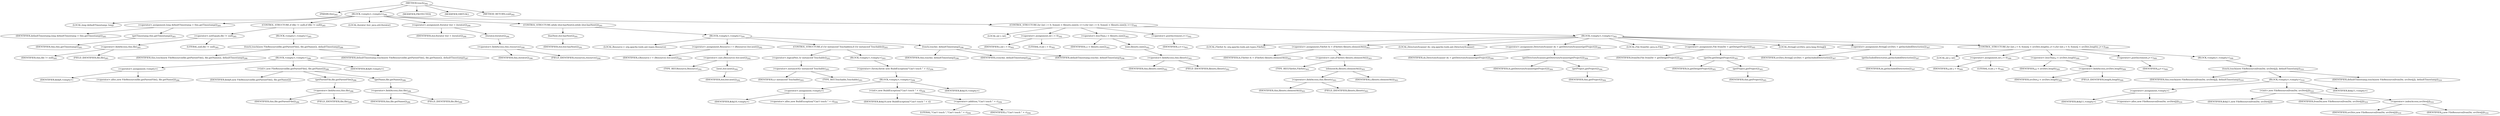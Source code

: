 digraph "touch" {  
"523" [label = <(METHOD,touch)<SUB>282</SUB>> ]
"38" [label = <(PARAM,this)<SUB>282</SUB>> ]
"524" [label = <(BLOCK,&lt;empty&gt;,&lt;empty&gt;)<SUB>282</SUB>> ]
"525" [label = <(LOCAL,long defaultTimestamp: long)> ]
"526" [label = <(&lt;operator&gt;.assignment,long defaultTimestamp = this.getTimestamp())<SUB>283</SUB>> ]
"527" [label = <(IDENTIFIER,defaultTimestamp,long defaultTimestamp = this.getTimestamp())<SUB>283</SUB>> ]
"528" [label = <(getTimestamp,this.getTimestamp())<SUB>283</SUB>> ]
"37" [label = <(IDENTIFIER,this,this.getTimestamp())<SUB>283</SUB>> ]
"529" [label = <(CONTROL_STRUCTURE,if (file != null),if (file != null))<SUB>285</SUB>> ]
"530" [label = <(&lt;operator&gt;.notEquals,file != null)<SUB>285</SUB>> ]
"531" [label = <(&lt;operator&gt;.fieldAccess,this.file)<SUB>285</SUB>> ]
"532" [label = <(IDENTIFIER,this,file != null)<SUB>285</SUB>> ]
"533" [label = <(FIELD_IDENTIFIER,file,file)<SUB>285</SUB>> ]
"534" [label = <(LITERAL,null,file != null)<SUB>285</SUB>> ]
"535" [label = <(BLOCK,&lt;empty&gt;,&lt;empty&gt;)<SUB>285</SUB>> ]
"536" [label = <(touch,touch(new FileResource(file.getParentFile(), file.getName()), defaultTimestamp))<SUB>286</SUB>> ]
"39" [label = <(IDENTIFIER,this,touch(new FileResource(file.getParentFile(), file.getName()), defaultTimestamp))<SUB>286</SUB>> ]
"537" [label = <(BLOCK,&lt;empty&gt;,&lt;empty&gt;)<SUB>286</SUB>> ]
"538" [label = <(&lt;operator&gt;.assignment,&lt;empty&gt;)> ]
"539" [label = <(IDENTIFIER,$obj9,&lt;empty&gt;)> ]
"540" [label = <(&lt;operator&gt;.alloc,new FileResource(file.getParentFile(), file.getName()))<SUB>286</SUB>> ]
"541" [label = <(&lt;init&gt;,new FileResource(file.getParentFile(), file.getName()))<SUB>286</SUB>> ]
"542" [label = <(IDENTIFIER,$obj9,new FileResource(file.getParentFile(), file.getName()))> ]
"543" [label = <(getParentFile,file.getParentFile())<SUB>286</SUB>> ]
"544" [label = <(&lt;operator&gt;.fieldAccess,this.file)<SUB>286</SUB>> ]
"545" [label = <(IDENTIFIER,this,file.getParentFile())<SUB>286</SUB>> ]
"546" [label = <(FIELD_IDENTIFIER,file,file)<SUB>286</SUB>> ]
"547" [label = <(getName,file.getName())<SUB>286</SUB>> ]
"548" [label = <(&lt;operator&gt;.fieldAccess,this.file)<SUB>286</SUB>> ]
"549" [label = <(IDENTIFIER,this,file.getName())<SUB>286</SUB>> ]
"550" [label = <(FIELD_IDENTIFIER,file,file)<SUB>286</SUB>> ]
"551" [label = <(IDENTIFIER,$obj9,&lt;empty&gt;)> ]
"552" [label = <(IDENTIFIER,defaultTimestamp,touch(new FileResource(file.getParentFile(), file.getName()), defaultTimestamp))<SUB>287</SUB>> ]
"553" [label = <(LOCAL,Iterator iter: java.util.Iterator)> ]
"554" [label = <(&lt;operator&gt;.assignment,Iterator iter = iterator())<SUB>290</SUB>> ]
"555" [label = <(IDENTIFIER,iter,Iterator iter = iterator())<SUB>290</SUB>> ]
"556" [label = <(iterator,iterator())<SUB>290</SUB>> ]
"557" [label = <(&lt;operator&gt;.fieldAccess,this.resources)<SUB>290</SUB>> ]
"558" [label = <(IDENTIFIER,this,iterator())<SUB>290</SUB>> ]
"559" [label = <(FIELD_IDENTIFIER,resources,resources)<SUB>290</SUB>> ]
"560" [label = <(CONTROL_STRUCTURE,while (iter.hasNext()),while (iter.hasNext()))<SUB>291</SUB>> ]
"561" [label = <(hasNext,iter.hasNext())<SUB>291</SUB>> ]
"562" [label = <(IDENTIFIER,iter,iter.hasNext())<SUB>291</SUB>> ]
"563" [label = <(BLOCK,&lt;empty&gt;,&lt;empty&gt;)<SUB>291</SUB>> ]
"564" [label = <(LOCAL,Resource r: org.apache.tools.ant.types.Resource)> ]
"565" [label = <(&lt;operator&gt;.assignment,Resource r = (Resource) iter.next())<SUB>292</SUB>> ]
"566" [label = <(IDENTIFIER,r,Resource r = (Resource) iter.next())<SUB>292</SUB>> ]
"567" [label = <(&lt;operator&gt;.cast,(Resource) iter.next())<SUB>292</SUB>> ]
"568" [label = <(TYPE_REF,Resource,Resource)<SUB>292</SUB>> ]
"569" [label = <(next,iter.next())<SUB>292</SUB>> ]
"570" [label = <(IDENTIFIER,iter,iter.next())<SUB>292</SUB>> ]
"571" [label = <(CONTROL_STRUCTURE,if (!(r instanceof Touchable)),if (!(r instanceof Touchable)))<SUB>293</SUB>> ]
"572" [label = <(&lt;operator&gt;.logicalNot,!(r instanceof Touchable))<SUB>293</SUB>> ]
"573" [label = <(&lt;operator&gt;.instanceOf,r instanceof Touchable)<SUB>293</SUB>> ]
"574" [label = <(IDENTIFIER,r,r instanceof Touchable)<SUB>293</SUB>> ]
"575" [label = <(TYPE_REF,Touchable,Touchable)<SUB>293</SUB>> ]
"576" [label = <(BLOCK,&lt;empty&gt;,&lt;empty&gt;)<SUB>293</SUB>> ]
"577" [label = <(&lt;operator&gt;.throw,throw new BuildException(&quot;Can't touch &quot; + r);)<SUB>294</SUB>> ]
"578" [label = <(BLOCK,&lt;empty&gt;,&lt;empty&gt;)<SUB>294</SUB>> ]
"579" [label = <(&lt;operator&gt;.assignment,&lt;empty&gt;)> ]
"580" [label = <(IDENTIFIER,$obj10,&lt;empty&gt;)> ]
"581" [label = <(&lt;operator&gt;.alloc,new BuildException(&quot;Can't touch &quot; + r))<SUB>294</SUB>> ]
"582" [label = <(&lt;init&gt;,new BuildException(&quot;Can't touch &quot; + r))<SUB>294</SUB>> ]
"583" [label = <(IDENTIFIER,$obj10,new BuildException(&quot;Can't touch &quot; + r))> ]
"584" [label = <(&lt;operator&gt;.addition,&quot;Can't touch &quot; + r)<SUB>294</SUB>> ]
"585" [label = <(LITERAL,&quot;Can't touch &quot;,&quot;Can't touch &quot; + r)<SUB>294</SUB>> ]
"586" [label = <(IDENTIFIER,r,&quot;Can't touch &quot; + r)<SUB>294</SUB>> ]
"587" [label = <(IDENTIFIER,$obj10,&lt;empty&gt;)> ]
"588" [label = <(touch,touch(r, defaultTimestamp))<SUB>296</SUB>> ]
"40" [label = <(IDENTIFIER,this,touch(r, defaultTimestamp))<SUB>296</SUB>> ]
"589" [label = <(IDENTIFIER,r,touch(r, defaultTimestamp))<SUB>296</SUB>> ]
"590" [label = <(IDENTIFIER,defaultTimestamp,touch(r, defaultTimestamp))<SUB>296</SUB>> ]
"591" [label = <(CONTROL_STRUCTURE,for (int i = 0; Some(i &lt; filesets.size()); i++),for (int i = 0; Some(i &lt; filesets.size()); i++))<SUB>302</SUB>> ]
"592" [label = <(LOCAL,int i: int)> ]
"593" [label = <(&lt;operator&gt;.assignment,int i = 0)<SUB>302</SUB>> ]
"594" [label = <(IDENTIFIER,i,int i = 0)<SUB>302</SUB>> ]
"595" [label = <(LITERAL,0,int i = 0)<SUB>302</SUB>> ]
"596" [label = <(&lt;operator&gt;.lessThan,i &lt; filesets.size())<SUB>302</SUB>> ]
"597" [label = <(IDENTIFIER,i,i &lt; filesets.size())<SUB>302</SUB>> ]
"598" [label = <(size,filesets.size())<SUB>302</SUB>> ]
"599" [label = <(&lt;operator&gt;.fieldAccess,this.filesets)<SUB>302</SUB>> ]
"600" [label = <(IDENTIFIER,this,filesets.size())<SUB>302</SUB>> ]
"601" [label = <(FIELD_IDENTIFIER,filesets,filesets)<SUB>302</SUB>> ]
"602" [label = <(&lt;operator&gt;.postIncrement,i++)<SUB>302</SUB>> ]
"603" [label = <(IDENTIFIER,i,i++)<SUB>302</SUB>> ]
"604" [label = <(BLOCK,&lt;empty&gt;,&lt;empty&gt;)<SUB>302</SUB>> ]
"605" [label = <(LOCAL,FileSet fs: org.apache.tools.ant.types.FileSet)> ]
"606" [label = <(&lt;operator&gt;.assignment,FileSet fs = (FileSet) filesets.elementAt(i))<SUB>303</SUB>> ]
"607" [label = <(IDENTIFIER,fs,FileSet fs = (FileSet) filesets.elementAt(i))<SUB>303</SUB>> ]
"608" [label = <(&lt;operator&gt;.cast,(FileSet) filesets.elementAt(i))<SUB>303</SUB>> ]
"609" [label = <(TYPE_REF,FileSet,FileSet)<SUB>303</SUB>> ]
"610" [label = <(elementAt,filesets.elementAt(i))<SUB>303</SUB>> ]
"611" [label = <(&lt;operator&gt;.fieldAccess,this.filesets)<SUB>303</SUB>> ]
"612" [label = <(IDENTIFIER,this,filesets.elementAt(i))<SUB>303</SUB>> ]
"613" [label = <(FIELD_IDENTIFIER,filesets,filesets)<SUB>303</SUB>> ]
"614" [label = <(IDENTIFIER,i,filesets.elementAt(i))<SUB>303</SUB>> ]
"615" [label = <(LOCAL,DirectoryScanner ds: org.apache.tools.ant.DirectoryScanner)> ]
"616" [label = <(&lt;operator&gt;.assignment,DirectoryScanner ds = getDirectoryScanner(getProject()))<SUB>304</SUB>> ]
"617" [label = <(IDENTIFIER,ds,DirectoryScanner ds = getDirectoryScanner(getProject()))<SUB>304</SUB>> ]
"618" [label = <(getDirectoryScanner,getDirectoryScanner(getProject()))<SUB>304</SUB>> ]
"619" [label = <(IDENTIFIER,fs,getDirectoryScanner(getProject()))<SUB>304</SUB>> ]
"620" [label = <(getProject,getProject())<SUB>304</SUB>> ]
"41" [label = <(IDENTIFIER,this,getProject())<SUB>304</SUB>> ]
"621" [label = <(LOCAL,File fromDir: java.io.File)> ]
"622" [label = <(&lt;operator&gt;.assignment,File fromDir = getDir(getProject()))<SUB>305</SUB>> ]
"623" [label = <(IDENTIFIER,fromDir,File fromDir = getDir(getProject()))<SUB>305</SUB>> ]
"624" [label = <(getDir,getDir(getProject()))<SUB>305</SUB>> ]
"625" [label = <(IDENTIFIER,fs,getDir(getProject()))<SUB>305</SUB>> ]
"626" [label = <(getProject,getProject())<SUB>305</SUB>> ]
"42" [label = <(IDENTIFIER,this,getProject())<SUB>305</SUB>> ]
"627" [label = <(LOCAL,String[] srcDirs: java.lang.String[])> ]
"628" [label = <(&lt;operator&gt;.assignment,String[] srcDirs = getIncludedDirectories())<SUB>307</SUB>> ]
"629" [label = <(IDENTIFIER,srcDirs,String[] srcDirs = getIncludedDirectories())<SUB>307</SUB>> ]
"630" [label = <(getIncludedDirectories,getIncludedDirectories())<SUB>307</SUB>> ]
"631" [label = <(IDENTIFIER,ds,getIncludedDirectories())<SUB>307</SUB>> ]
"632" [label = <(CONTROL_STRUCTURE,for (int j = 0; Some(j &lt; srcDirs.length); j++),for (int j = 0; Some(j &lt; srcDirs.length); j++))<SUB>309</SUB>> ]
"633" [label = <(LOCAL,int j: int)> ]
"634" [label = <(&lt;operator&gt;.assignment,int j = 0)<SUB>309</SUB>> ]
"635" [label = <(IDENTIFIER,j,int j = 0)<SUB>309</SUB>> ]
"636" [label = <(LITERAL,0,int j = 0)<SUB>309</SUB>> ]
"637" [label = <(&lt;operator&gt;.lessThan,j &lt; srcDirs.length)<SUB>309</SUB>> ]
"638" [label = <(IDENTIFIER,j,j &lt; srcDirs.length)<SUB>309</SUB>> ]
"639" [label = <(&lt;operator&gt;.fieldAccess,srcDirs.length)<SUB>309</SUB>> ]
"640" [label = <(IDENTIFIER,srcDirs,j &lt; srcDirs.length)<SUB>309</SUB>> ]
"641" [label = <(FIELD_IDENTIFIER,length,length)<SUB>309</SUB>> ]
"642" [label = <(&lt;operator&gt;.postIncrement,j++)<SUB>309</SUB>> ]
"643" [label = <(IDENTIFIER,j,j++)<SUB>309</SUB>> ]
"644" [label = <(BLOCK,&lt;empty&gt;,&lt;empty&gt;)<SUB>309</SUB>> ]
"645" [label = <(touch,touch(new FileResource(fromDir, srcDirs[j]), defaultTimestamp))<SUB>310</SUB>> ]
"43" [label = <(IDENTIFIER,this,touch(new FileResource(fromDir, srcDirs[j]), defaultTimestamp))<SUB>310</SUB>> ]
"646" [label = <(BLOCK,&lt;empty&gt;,&lt;empty&gt;)<SUB>310</SUB>> ]
"647" [label = <(&lt;operator&gt;.assignment,&lt;empty&gt;)> ]
"648" [label = <(IDENTIFIER,$obj11,&lt;empty&gt;)> ]
"649" [label = <(&lt;operator&gt;.alloc,new FileResource(fromDir, srcDirs[j]))<SUB>310</SUB>> ]
"650" [label = <(&lt;init&gt;,new FileResource(fromDir, srcDirs[j]))<SUB>310</SUB>> ]
"651" [label = <(IDENTIFIER,$obj11,new FileResource(fromDir, srcDirs[j]))> ]
"652" [label = <(IDENTIFIER,fromDir,new FileResource(fromDir, srcDirs[j]))<SUB>310</SUB>> ]
"653" [label = <(&lt;operator&gt;.indexAccess,srcDirs[j])<SUB>310</SUB>> ]
"654" [label = <(IDENTIFIER,srcDirs,new FileResource(fromDir, srcDirs[j]))<SUB>310</SUB>> ]
"655" [label = <(IDENTIFIER,j,new FileResource(fromDir, srcDirs[j]))<SUB>310</SUB>> ]
"656" [label = <(IDENTIFIER,$obj11,&lt;empty&gt;)> ]
"657" [label = <(IDENTIFIER,defaultTimestamp,touch(new FileResource(fromDir, srcDirs[j]), defaultTimestamp))<SUB>310</SUB>> ]
"658" [label = <(MODIFIER,PROTECTED)> ]
"659" [label = <(MODIFIER,VIRTUAL)> ]
"660" [label = <(METHOD_RETURN,void)<SUB>282</SUB>> ]
  "523" -> "38" 
  "523" -> "524" 
  "523" -> "658" 
  "523" -> "659" 
  "523" -> "660" 
  "524" -> "525" 
  "524" -> "526" 
  "524" -> "529" 
  "524" -> "553" 
  "524" -> "554" 
  "524" -> "560" 
  "524" -> "591" 
  "526" -> "527" 
  "526" -> "528" 
  "528" -> "37" 
  "529" -> "530" 
  "529" -> "535" 
  "530" -> "531" 
  "530" -> "534" 
  "531" -> "532" 
  "531" -> "533" 
  "535" -> "536" 
  "536" -> "39" 
  "536" -> "537" 
  "536" -> "552" 
  "537" -> "538" 
  "537" -> "541" 
  "537" -> "551" 
  "538" -> "539" 
  "538" -> "540" 
  "541" -> "542" 
  "541" -> "543" 
  "541" -> "547" 
  "543" -> "544" 
  "544" -> "545" 
  "544" -> "546" 
  "547" -> "548" 
  "548" -> "549" 
  "548" -> "550" 
  "554" -> "555" 
  "554" -> "556" 
  "556" -> "557" 
  "557" -> "558" 
  "557" -> "559" 
  "560" -> "561" 
  "560" -> "563" 
  "561" -> "562" 
  "563" -> "564" 
  "563" -> "565" 
  "563" -> "571" 
  "563" -> "588" 
  "565" -> "566" 
  "565" -> "567" 
  "567" -> "568" 
  "567" -> "569" 
  "569" -> "570" 
  "571" -> "572" 
  "571" -> "576" 
  "572" -> "573" 
  "573" -> "574" 
  "573" -> "575" 
  "576" -> "577" 
  "577" -> "578" 
  "578" -> "579" 
  "578" -> "582" 
  "578" -> "587" 
  "579" -> "580" 
  "579" -> "581" 
  "582" -> "583" 
  "582" -> "584" 
  "584" -> "585" 
  "584" -> "586" 
  "588" -> "40" 
  "588" -> "589" 
  "588" -> "590" 
  "591" -> "592" 
  "591" -> "593" 
  "591" -> "596" 
  "591" -> "602" 
  "591" -> "604" 
  "593" -> "594" 
  "593" -> "595" 
  "596" -> "597" 
  "596" -> "598" 
  "598" -> "599" 
  "599" -> "600" 
  "599" -> "601" 
  "602" -> "603" 
  "604" -> "605" 
  "604" -> "606" 
  "604" -> "615" 
  "604" -> "616" 
  "604" -> "621" 
  "604" -> "622" 
  "604" -> "627" 
  "604" -> "628" 
  "604" -> "632" 
  "606" -> "607" 
  "606" -> "608" 
  "608" -> "609" 
  "608" -> "610" 
  "610" -> "611" 
  "610" -> "614" 
  "611" -> "612" 
  "611" -> "613" 
  "616" -> "617" 
  "616" -> "618" 
  "618" -> "619" 
  "618" -> "620" 
  "620" -> "41" 
  "622" -> "623" 
  "622" -> "624" 
  "624" -> "625" 
  "624" -> "626" 
  "626" -> "42" 
  "628" -> "629" 
  "628" -> "630" 
  "630" -> "631" 
  "632" -> "633" 
  "632" -> "634" 
  "632" -> "637" 
  "632" -> "642" 
  "632" -> "644" 
  "634" -> "635" 
  "634" -> "636" 
  "637" -> "638" 
  "637" -> "639" 
  "639" -> "640" 
  "639" -> "641" 
  "642" -> "643" 
  "644" -> "645" 
  "645" -> "43" 
  "645" -> "646" 
  "645" -> "657" 
  "646" -> "647" 
  "646" -> "650" 
  "646" -> "656" 
  "647" -> "648" 
  "647" -> "649" 
  "650" -> "651" 
  "650" -> "652" 
  "650" -> "653" 
  "653" -> "654" 
  "653" -> "655" 
}
